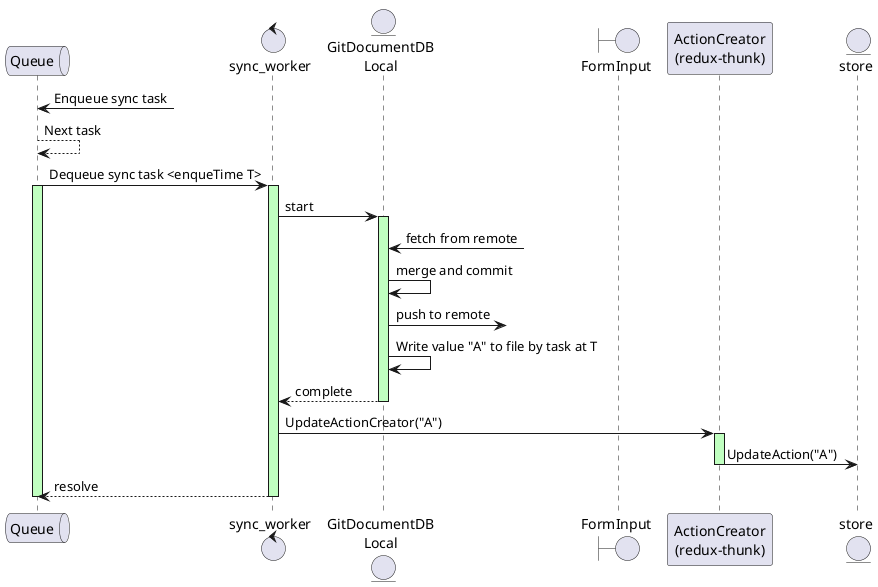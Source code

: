 @startuml
queue Queue
control sync_worker
entity "GitDocumentDB\nLocal" as LocalDB
boundary FormInput
participant "ActionCreator\n(redux-thunk)" as ActionCreator
entity store

Queue <-? : Enqueue sync task
Queue --> Queue : Next task
Queue -> sync_worker: Dequeue sync task <enqueTime T>
activate Queue #c0ffc0
activate sync_worker #c0ffc0
sync_worker -> LocalDB: start

activate LocalDB #c0ffc0
LocalDB <-? : fetch from remote
LocalDB -> LocalDB: merge and commit
LocalDB ->?: push to remote
LocalDB -> LocalDB: Write value "A" to file by task at T

deactivate ActionCreator

LocalDB --> sync_worker: complete
deactivate LocalDB

sync_worker -> ActionCreator : UpdateActionCreator("A")
activate ActionCreator #c0ffc0
ActionCreator -> store: UpdateAction("A")
deactivate ActionCreator

sync_worker --> Queue: resolve
deactivate Queue
deactivate sync_worker

@enduml